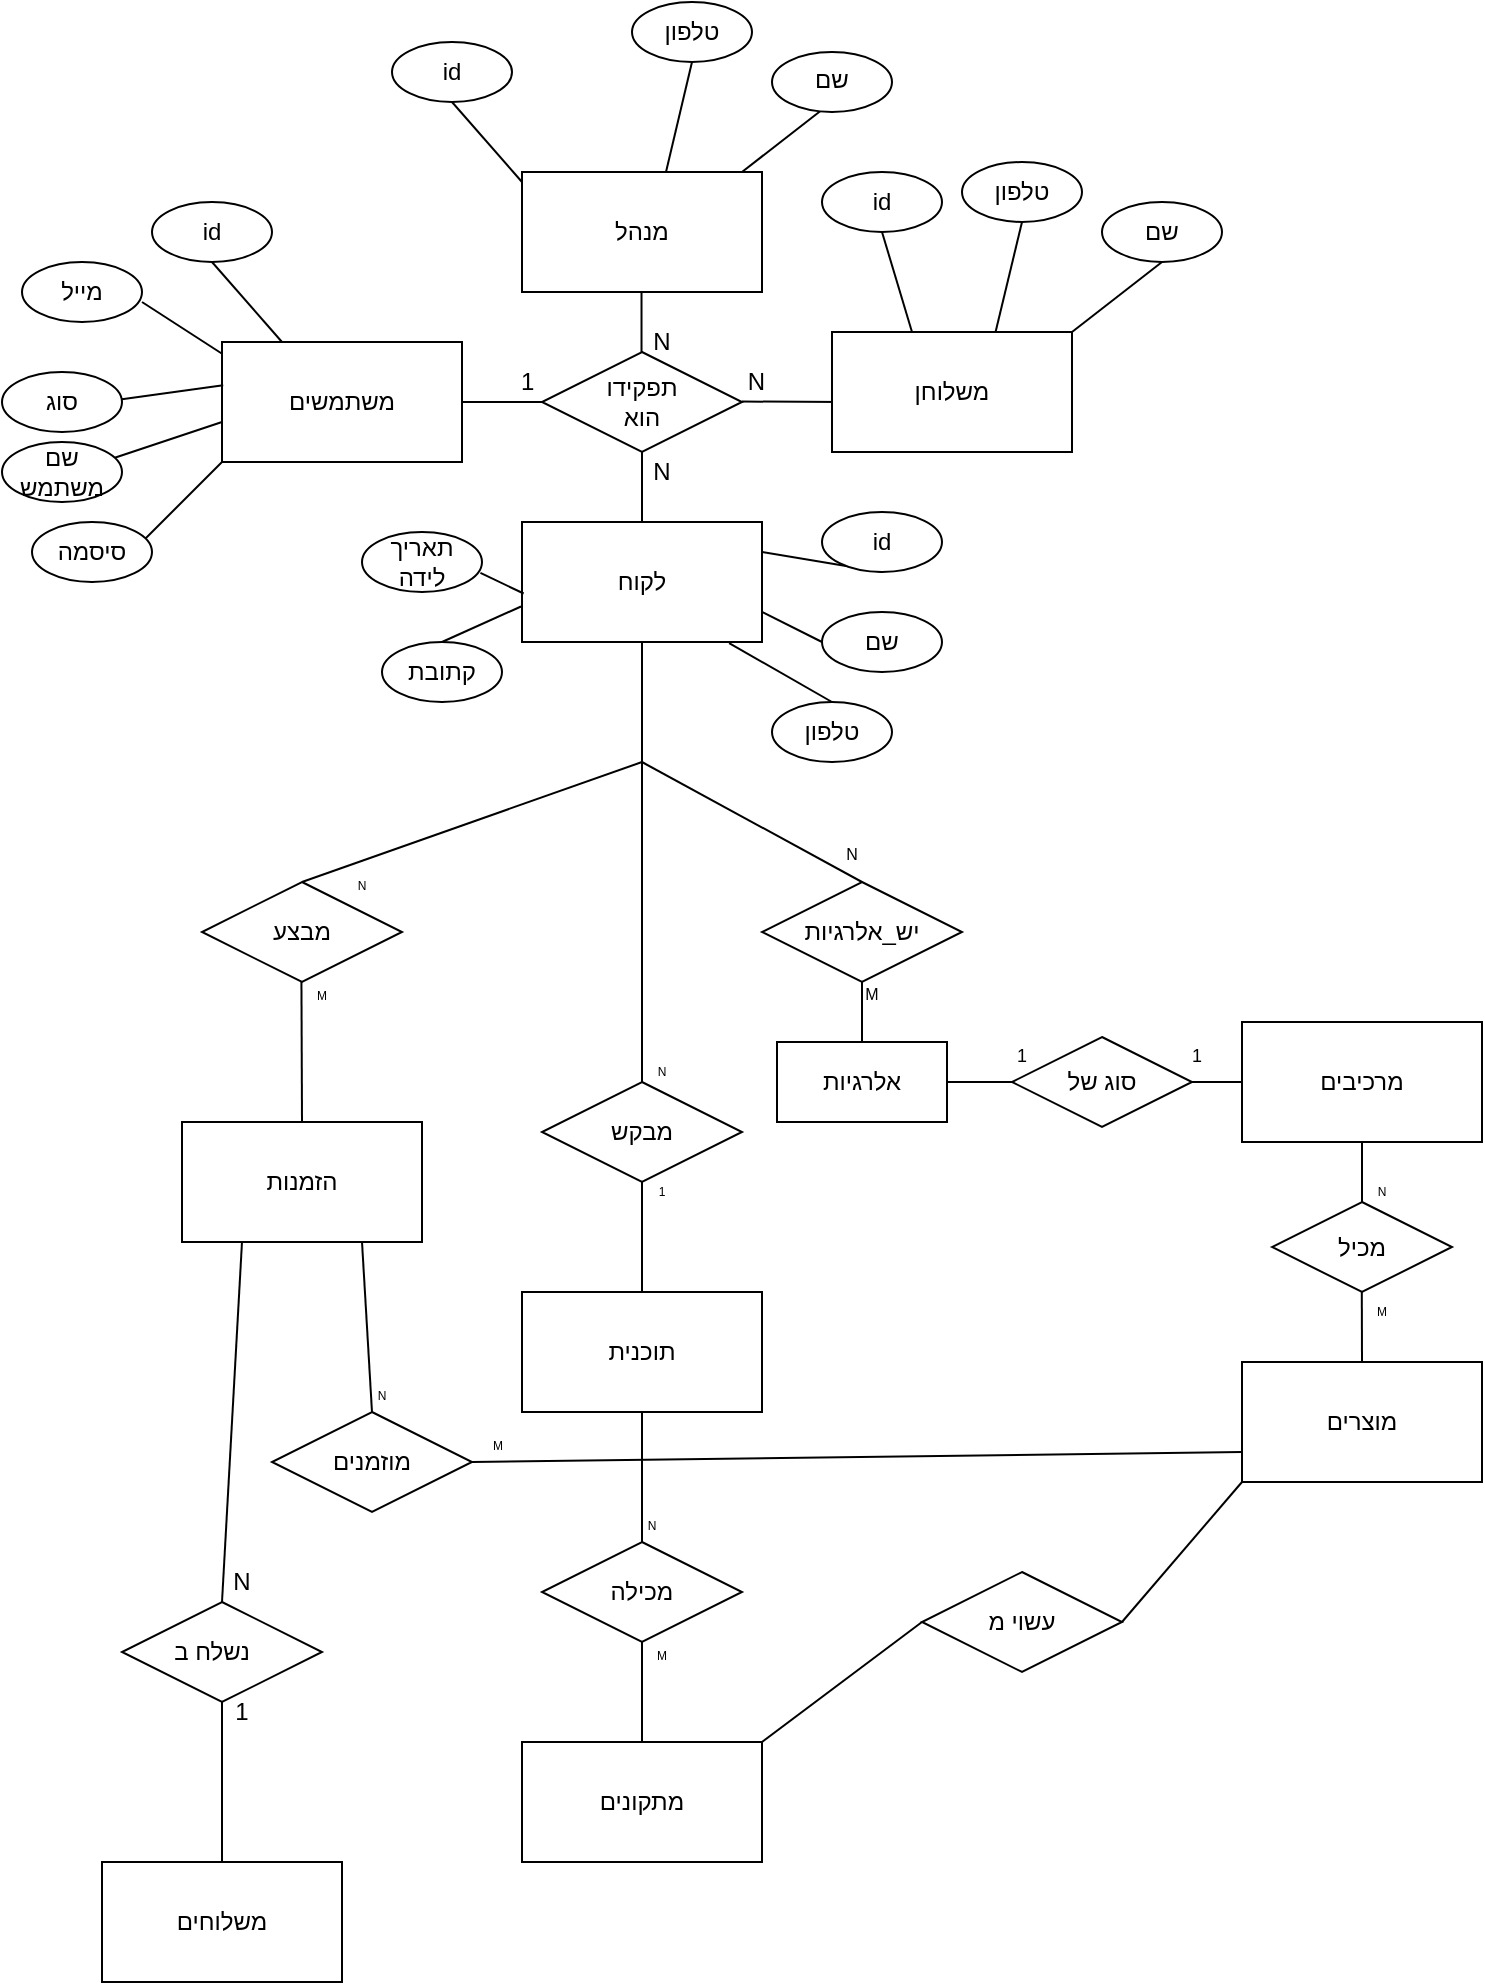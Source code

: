 <mxfile version="28.2.1">
  <diagram id="R2lEEEUBdFMjLlhIrx00" name="Page-1">
    <mxGraphModel dx="1333" dy="719" grid="1" gridSize="10" guides="1" tooltips="1" connect="1" arrows="1" fold="1" page="1" pageScale="1" pageWidth="850" pageHeight="1100" math="0" shadow="0" extFonts="Permanent Marker^https://fonts.googleapis.com/css?family=Permanent+Marker">
      <root>
        <mxCell id="0" />
        <mxCell id="1" parent="0" />
        <mxCell id="1Oj212NKARuX7v49l6aX-69" value="" style="ellipse;whiteSpace=wrap;html=1;" vertex="1" parent="1">
          <mxGeometry x="325" width="60" height="30" as="geometry" />
        </mxCell>
        <mxCell id="1Oj212NKARuX7v49l6aX-4" value="" style="rounded=0;whiteSpace=wrap;html=1;" vertex="1" parent="1">
          <mxGeometry x="120" y="170" width="120" height="60" as="geometry" />
        </mxCell>
        <mxCell id="1Oj212NKARuX7v49l6aX-5" value="" style="endArrow=none;html=1;rounded=0;entryX=0;entryY=1;entryDx=0;entryDy=0;" edge="1" parent="1" target="1Oj212NKARuX7v49l6aX-4">
          <mxGeometry width="50" height="50" relative="1" as="geometry">
            <mxPoint x="80" y="270" as="sourcePoint" />
            <mxPoint x="450" y="340" as="targetPoint" />
          </mxGeometry>
        </mxCell>
        <mxCell id="1Oj212NKARuX7v49l6aX-8" value="" style="endArrow=none;html=1;rounded=0;entryX=0;entryY=1;entryDx=0;entryDy=0;" edge="1" parent="1">
          <mxGeometry width="50" height="50" relative="1" as="geometry">
            <mxPoint x="60" y="230" as="sourcePoint" />
            <mxPoint x="120" y="210" as="targetPoint" />
          </mxGeometry>
        </mxCell>
        <mxCell id="1Oj212NKARuX7v49l6aX-9" value="" style="endArrow=none;html=1;rounded=0;entryX=0.005;entryY=0.36;entryDx=0;entryDy=0;entryPerimeter=0;" edge="1" parent="1" target="1Oj212NKARuX7v49l6aX-4">
          <mxGeometry width="50" height="50" relative="1" as="geometry">
            <mxPoint x="60" y="200" as="sourcePoint" />
            <mxPoint x="100" y="180" as="targetPoint" />
          </mxGeometry>
        </mxCell>
        <mxCell id="1Oj212NKARuX7v49l6aX-10" value="" style="endArrow=none;html=1;rounded=0;entryX=0.002;entryY=0.1;entryDx=0;entryDy=0;entryPerimeter=0;" edge="1" parent="1" target="1Oj212NKARuX7v49l6aX-4">
          <mxGeometry width="50" height="50" relative="1" as="geometry">
            <mxPoint x="80" y="150" as="sourcePoint" />
            <mxPoint x="250" y="190" as="targetPoint" />
          </mxGeometry>
        </mxCell>
        <mxCell id="1Oj212NKARuX7v49l6aX-12" value="" style="ellipse;whiteSpace=wrap;html=1;" vertex="1" parent="1">
          <mxGeometry x="20" y="130" width="60" height="30" as="geometry" />
        </mxCell>
        <mxCell id="1Oj212NKARuX7v49l6aX-13" value="" style="ellipse;whiteSpace=wrap;html=1;" vertex="1" parent="1">
          <mxGeometry x="10" y="185" width="60" height="30" as="geometry" />
        </mxCell>
        <mxCell id="1Oj212NKARuX7v49l6aX-14" value="" style="ellipse;whiteSpace=wrap;html=1;" vertex="1" parent="1">
          <mxGeometry x="10" y="220" width="60" height="30" as="geometry" />
        </mxCell>
        <mxCell id="1Oj212NKARuX7v49l6aX-15" value="משתמשים" style="text;html=1;align=center;verticalAlign=middle;whiteSpace=wrap;rounded=0;" vertex="1" parent="1">
          <mxGeometry x="150" y="185" width="60" height="30" as="geometry" />
        </mxCell>
        <mxCell id="1Oj212NKARuX7v49l6aX-16" value="מייל" style="text;html=1;align=center;verticalAlign=middle;whiteSpace=wrap;rounded=0;" vertex="1" parent="1">
          <mxGeometry x="25" y="135" width="50" height="20" as="geometry" />
        </mxCell>
        <mxCell id="1Oj212NKARuX7v49l6aX-18" value="סוג" style="text;html=1;align=center;verticalAlign=middle;whiteSpace=wrap;rounded=0;" vertex="1" parent="1">
          <mxGeometry x="15" y="190" width="50" height="20" as="geometry" />
        </mxCell>
        <mxCell id="1Oj212NKARuX7v49l6aX-19" value="שם משתמש" style="text;html=1;align=center;verticalAlign=middle;whiteSpace=wrap;rounded=0;" vertex="1" parent="1">
          <mxGeometry x="15" y="225" width="50" height="20" as="geometry" />
        </mxCell>
        <mxCell id="1Oj212NKARuX7v49l6aX-20" value="" style="ellipse;whiteSpace=wrap;html=1;" vertex="1" parent="1">
          <mxGeometry x="25" y="260" width="60" height="30" as="geometry" />
        </mxCell>
        <mxCell id="1Oj212NKARuX7v49l6aX-21" value="סיסמה" style="text;html=1;align=center;verticalAlign=middle;whiteSpace=wrap;rounded=0;" vertex="1" parent="1">
          <mxGeometry x="30" y="265" width="50" height="20" as="geometry" />
        </mxCell>
        <mxCell id="1Oj212NKARuX7v49l6aX-22" value="" style="endArrow=none;html=1;rounded=0;entryX=0.25;entryY=0;entryDx=0;entryDy=0;exitX=0.5;exitY=1;exitDx=0;exitDy=0;" edge="1" parent="1" source="1Oj212NKARuX7v49l6aX-23" target="1Oj212NKARuX7v49l6aX-4">
          <mxGeometry width="50" height="50" relative="1" as="geometry">
            <mxPoint x="145" y="120" as="sourcePoint" />
            <mxPoint x="185" y="146" as="targetPoint" />
          </mxGeometry>
        </mxCell>
        <mxCell id="1Oj212NKARuX7v49l6aX-23" value="" style="ellipse;whiteSpace=wrap;html=1;" vertex="1" parent="1">
          <mxGeometry x="85" y="100" width="60" height="30" as="geometry" />
        </mxCell>
        <mxCell id="1Oj212NKARuX7v49l6aX-24" value="id" style="text;html=1;align=center;verticalAlign=middle;whiteSpace=wrap;rounded=0;" vertex="1" parent="1">
          <mxGeometry x="90" y="105" width="50" height="20" as="geometry" />
        </mxCell>
        <mxCell id="1Oj212NKARuX7v49l6aX-25" value="" style="endArrow=none;html=1;rounded=0;exitX=1;exitY=0.5;exitDx=0;exitDy=0;" edge="1" parent="1" source="1Oj212NKARuX7v49l6aX-4">
          <mxGeometry width="50" height="50" relative="1" as="geometry">
            <mxPoint x="260" y="240" as="sourcePoint" />
            <mxPoint x="280" y="200" as="targetPoint" />
          </mxGeometry>
        </mxCell>
        <mxCell id="1Oj212NKARuX7v49l6aX-26" value="" style="rhombus;whiteSpace=wrap;html=1;" vertex="1" parent="1">
          <mxGeometry x="280" y="175" width="100" height="50" as="geometry" />
        </mxCell>
        <mxCell id="1Oj212NKARuX7v49l6aX-27" value="תפקידו הוא" style="text;html=1;align=center;verticalAlign=middle;whiteSpace=wrap;rounded=0;" vertex="1" parent="1">
          <mxGeometry x="305" y="190" width="50" height="20" as="geometry" />
        </mxCell>
        <mxCell id="1Oj212NKARuX7v49l6aX-28" value="1&amp;nbsp; &amp;nbsp; &amp;nbsp; &amp;nbsp; &amp;nbsp; &amp;nbsp; &amp;nbsp; &amp;nbsp; &amp;nbsp; &amp;nbsp; &amp;nbsp; &amp;nbsp; &amp;nbsp; &amp;nbsp; &amp;nbsp; &amp;nbsp; N" style="text;html=1;align=center;verticalAlign=middle;whiteSpace=wrap;rounded=0;" vertex="1" parent="1">
          <mxGeometry x="227.5" y="175" width="205" height="30" as="geometry" />
        </mxCell>
        <mxCell id="1Oj212NKARuX7v49l6aX-29" value="" style="endArrow=none;html=1;rounded=0;exitX=1;exitY=0.5;exitDx=0;exitDy=0;" edge="1" parent="1">
          <mxGeometry width="50" height="50" relative="1" as="geometry">
            <mxPoint x="380" y="199.76" as="sourcePoint" />
            <mxPoint x="430" y="200" as="targetPoint" />
          </mxGeometry>
        </mxCell>
        <mxCell id="1Oj212NKARuX7v49l6aX-30" value="" style="endArrow=none;html=1;rounded=0;exitX=0.5;exitY=1;exitDx=0;exitDy=0;" edge="1" parent="1" source="1Oj212NKARuX7v49l6aX-26">
          <mxGeometry width="50" height="50" relative="1" as="geometry">
            <mxPoint x="330" y="240" as="sourcePoint" />
            <mxPoint x="330" y="260" as="targetPoint" />
          </mxGeometry>
        </mxCell>
        <mxCell id="1Oj212NKARuX7v49l6aX-31" value="" style="endArrow=none;html=1;rounded=0;exitX=0.5;exitY=1;exitDx=0;exitDy=0;" edge="1" parent="1">
          <mxGeometry width="50" height="50" relative="1" as="geometry">
            <mxPoint x="329.76" y="140" as="sourcePoint" />
            <mxPoint x="329.76" y="175" as="targetPoint" />
          </mxGeometry>
        </mxCell>
        <mxCell id="1Oj212NKARuX7v49l6aX-32" value="N" style="text;html=1;align=center;verticalAlign=middle;whiteSpace=wrap;rounded=0;" vertex="1" parent="1">
          <mxGeometry x="310" y="220" width="60" height="30" as="geometry" />
        </mxCell>
        <mxCell id="1Oj212NKARuX7v49l6aX-33" value="N" style="text;html=1;align=center;verticalAlign=middle;whiteSpace=wrap;rounded=0;" vertex="1" parent="1">
          <mxGeometry x="310" y="155" width="60" height="30" as="geometry" />
        </mxCell>
        <mxCell id="1Oj212NKARuX7v49l6aX-34" value="" style="rounded=0;whiteSpace=wrap;html=1;" vertex="1" parent="1">
          <mxGeometry x="270" y="85" width="120" height="60" as="geometry" />
        </mxCell>
        <mxCell id="1Oj212NKARuX7v49l6aX-35" value="מנהל" style="text;html=1;align=center;verticalAlign=middle;whiteSpace=wrap;rounded=0;" vertex="1" parent="1">
          <mxGeometry x="300" y="100" width="60" height="30" as="geometry" />
        </mxCell>
        <mxCell id="1Oj212NKARuX7v49l6aX-36" value="" style="rounded=0;whiteSpace=wrap;html=1;" vertex="1" parent="1">
          <mxGeometry x="425" y="165" width="120" height="60" as="geometry" />
        </mxCell>
        <mxCell id="1Oj212NKARuX7v49l6aX-37" value="משלוחן" style="text;html=1;align=center;verticalAlign=middle;whiteSpace=wrap;rounded=0;" vertex="1" parent="1">
          <mxGeometry x="455" y="180" width="60" height="30" as="geometry" />
        </mxCell>
        <mxCell id="1Oj212NKARuX7v49l6aX-38" value="" style="rounded=0;whiteSpace=wrap;html=1;" vertex="1" parent="1">
          <mxGeometry x="270" y="260" width="120" height="60" as="geometry" />
        </mxCell>
        <mxCell id="1Oj212NKARuX7v49l6aX-39" value="לקוח" style="text;html=1;align=center;verticalAlign=middle;whiteSpace=wrap;rounded=0;" vertex="1" parent="1">
          <mxGeometry x="300" y="275" width="60" height="30" as="geometry" />
        </mxCell>
        <mxCell id="1Oj212NKARuX7v49l6aX-40" value="" style="endArrow=none;html=1;rounded=0;entryX=0.25;entryY=0;entryDx=0;entryDy=0;exitX=0.5;exitY=1;exitDx=0;exitDy=0;" edge="1" parent="1" source="1Oj212NKARuX7v49l6aX-41">
          <mxGeometry width="50" height="50" relative="1" as="geometry">
            <mxPoint x="265" y="40" as="sourcePoint" />
            <mxPoint x="270" y="90" as="targetPoint" />
          </mxGeometry>
        </mxCell>
        <mxCell id="1Oj212NKARuX7v49l6aX-41" value="" style="ellipse;whiteSpace=wrap;html=1;" vertex="1" parent="1">
          <mxGeometry x="205" y="20" width="60" height="30" as="geometry" />
        </mxCell>
        <mxCell id="1Oj212NKARuX7v49l6aX-42" value="id" style="text;html=1;align=center;verticalAlign=middle;whiteSpace=wrap;rounded=0;" vertex="1" parent="1">
          <mxGeometry x="210" y="25" width="50" height="20" as="geometry" />
        </mxCell>
        <mxCell id="1Oj212NKARuX7v49l6aX-43" value="" style="endArrow=none;html=1;rounded=0;entryX=0.25;entryY=0;entryDx=0;entryDy=0;exitX=0.5;exitY=1;exitDx=0;exitDy=0;" edge="1" parent="1" source="1Oj212NKARuX7v49l6aX-44">
          <mxGeometry width="50" height="50" relative="1" as="geometry">
            <mxPoint x="460" y="115" as="sourcePoint" />
            <mxPoint x="465" y="165" as="targetPoint" />
          </mxGeometry>
        </mxCell>
        <mxCell id="1Oj212NKARuX7v49l6aX-44" value="" style="ellipse;whiteSpace=wrap;html=1;" vertex="1" parent="1">
          <mxGeometry x="420" y="85" width="60" height="30" as="geometry" />
        </mxCell>
        <mxCell id="1Oj212NKARuX7v49l6aX-45" value="id" style="text;html=1;align=center;verticalAlign=middle;whiteSpace=wrap;rounded=0;" vertex="1" parent="1">
          <mxGeometry x="425" y="90" width="50" height="20" as="geometry" />
        </mxCell>
        <mxCell id="1Oj212NKARuX7v49l6aX-46" value="" style="endArrow=none;html=1;rounded=0;entryX=1;entryY=0.25;entryDx=0;entryDy=0;exitX=0.5;exitY=1;exitDx=0;exitDy=0;" edge="1" parent="1" source="1Oj212NKARuX7v49l6aX-47" target="1Oj212NKARuX7v49l6aX-38">
          <mxGeometry width="50" height="50" relative="1" as="geometry">
            <mxPoint x="480" y="275" as="sourcePoint" />
            <mxPoint x="485" y="325" as="targetPoint" />
          </mxGeometry>
        </mxCell>
        <mxCell id="1Oj212NKARuX7v49l6aX-47" value="" style="ellipse;whiteSpace=wrap;html=1;" vertex="1" parent="1">
          <mxGeometry x="420" y="255" width="60" height="30" as="geometry" />
        </mxCell>
        <mxCell id="1Oj212NKARuX7v49l6aX-48" value="id" style="text;html=1;align=center;verticalAlign=middle;whiteSpace=wrap;rounded=0;" vertex="1" parent="1">
          <mxGeometry x="425" y="260" width="50" height="20" as="geometry" />
        </mxCell>
        <mxCell id="1Oj212NKARuX7v49l6aX-49" value="" style="endArrow=none;html=1;rounded=0;entryX=1;entryY=0.75;entryDx=0;entryDy=0;exitX=0;exitY=0.5;exitDx=0;exitDy=0;" edge="1" parent="1" source="1Oj212NKARuX7v49l6aX-50" target="1Oj212NKARuX7v49l6aX-38">
          <mxGeometry width="50" height="50" relative="1" as="geometry">
            <mxPoint x="480" y="325" as="sourcePoint" />
            <mxPoint x="485" y="375" as="targetPoint" />
          </mxGeometry>
        </mxCell>
        <mxCell id="1Oj212NKARuX7v49l6aX-50" value="" style="ellipse;whiteSpace=wrap;html=1;" vertex="1" parent="1">
          <mxGeometry x="420" y="305" width="60" height="30" as="geometry" />
        </mxCell>
        <mxCell id="1Oj212NKARuX7v49l6aX-51" value="שם" style="text;html=1;align=center;verticalAlign=middle;whiteSpace=wrap;rounded=0;" vertex="1" parent="1">
          <mxGeometry x="425" y="310" width="50" height="20" as="geometry" />
        </mxCell>
        <mxCell id="1Oj212NKARuX7v49l6aX-52" value="" style="endArrow=none;html=1;rounded=0;entryX=0.863;entryY=1.009;entryDx=0;entryDy=0;exitX=0.5;exitY=0;exitDx=0;exitDy=0;entryPerimeter=0;" edge="1" parent="1" source="1Oj212NKARuX7v49l6aX-53" target="1Oj212NKARuX7v49l6aX-38">
          <mxGeometry width="50" height="50" relative="1" as="geometry">
            <mxPoint x="415" y="360" as="sourcePoint" />
            <mxPoint x="420" y="410" as="targetPoint" />
          </mxGeometry>
        </mxCell>
        <mxCell id="1Oj212NKARuX7v49l6aX-53" value="" style="ellipse;whiteSpace=wrap;html=1;" vertex="1" parent="1">
          <mxGeometry x="395" y="350" width="60" height="30" as="geometry" />
        </mxCell>
        <mxCell id="1Oj212NKARuX7v49l6aX-54" value="טלפון" style="text;html=1;align=center;verticalAlign=middle;whiteSpace=wrap;rounded=0;" vertex="1" parent="1">
          <mxGeometry x="400" y="355" width="50" height="20" as="geometry" />
        </mxCell>
        <mxCell id="1Oj212NKARuX7v49l6aX-55" value="" style="endArrow=none;html=1;rounded=0;entryX=0.007;entryY=0.596;entryDx=0;entryDy=0;exitX=0.987;exitY=0.681;exitDx=0;exitDy=0;entryPerimeter=0;exitPerimeter=0;" edge="1" parent="1" source="1Oj212NKARuX7v49l6aX-56" target="1Oj212NKARuX7v49l6aX-38">
          <mxGeometry width="50" height="50" relative="1" as="geometry">
            <mxPoint x="250" y="285" as="sourcePoint" />
            <mxPoint x="255" y="335" as="targetPoint" />
          </mxGeometry>
        </mxCell>
        <mxCell id="1Oj212NKARuX7v49l6aX-56" value="" style="ellipse;whiteSpace=wrap;html=1;" vertex="1" parent="1">
          <mxGeometry x="190" y="265" width="60" height="30" as="geometry" />
        </mxCell>
        <mxCell id="1Oj212NKARuX7v49l6aX-57" value="תאריך לידה" style="text;html=1;align=center;verticalAlign=middle;whiteSpace=wrap;rounded=0;" vertex="1" parent="1">
          <mxGeometry x="195" y="270" width="50" height="20" as="geometry" />
        </mxCell>
        <mxCell id="1Oj212NKARuX7v49l6aX-58" value="" style="endArrow=none;html=1;rounded=0;entryX=0.681;entryY=0.005;entryDx=0;entryDy=0;exitX=0.5;exitY=1;exitDx=0;exitDy=0;entryPerimeter=0;" edge="1" parent="1" source="1Oj212NKARuX7v49l6aX-59" target="1Oj212NKARuX7v49l6aX-36">
          <mxGeometry width="50" height="50" relative="1" as="geometry">
            <mxPoint x="550" y="100" as="sourcePoint" />
            <mxPoint x="555" y="150" as="targetPoint" />
          </mxGeometry>
        </mxCell>
        <mxCell id="1Oj212NKARuX7v49l6aX-59" value="" style="ellipse;whiteSpace=wrap;html=1;" vertex="1" parent="1">
          <mxGeometry x="490" y="80" width="60" height="30" as="geometry" />
        </mxCell>
        <mxCell id="1Oj212NKARuX7v49l6aX-60" value="טלפון" style="text;html=1;align=center;verticalAlign=middle;whiteSpace=wrap;rounded=0;" vertex="1" parent="1">
          <mxGeometry x="495" y="85" width="50" height="20" as="geometry" />
        </mxCell>
        <mxCell id="1Oj212NKARuX7v49l6aX-61" value="" style="endArrow=none;html=1;rounded=0;entryX=1;entryY=0;entryDx=0;entryDy=0;exitX=0.5;exitY=1;exitDx=0;exitDy=0;" edge="1" parent="1" source="1Oj212NKARuX7v49l6aX-62" target="1Oj212NKARuX7v49l6aX-36">
          <mxGeometry width="50" height="50" relative="1" as="geometry">
            <mxPoint x="620" y="120" as="sourcePoint" />
            <mxPoint x="625" y="170" as="targetPoint" />
          </mxGeometry>
        </mxCell>
        <mxCell id="1Oj212NKARuX7v49l6aX-62" value="" style="ellipse;whiteSpace=wrap;html=1;" vertex="1" parent="1">
          <mxGeometry x="560" y="100" width="60" height="30" as="geometry" />
        </mxCell>
        <mxCell id="1Oj212NKARuX7v49l6aX-63" value="שם" style="text;html=1;align=center;verticalAlign=middle;whiteSpace=wrap;rounded=0;" vertex="1" parent="1">
          <mxGeometry x="565" y="105" width="50" height="20" as="geometry" />
        </mxCell>
        <mxCell id="1Oj212NKARuX7v49l6aX-64" value="" style="endArrow=none;html=1;rounded=0;entryX=0.681;entryY=0.005;entryDx=0;entryDy=0;exitX=0.5;exitY=1;exitDx=0;exitDy=0;entryPerimeter=0;" edge="1" parent="1">
          <mxGeometry width="50" height="50" relative="1" as="geometry">
            <mxPoint x="355" y="30" as="sourcePoint" />
            <mxPoint x="342" y="85" as="targetPoint" />
          </mxGeometry>
        </mxCell>
        <mxCell id="1Oj212NKARuX7v49l6aX-65" value="טלפון" style="text;html=1;align=center;verticalAlign=middle;whiteSpace=wrap;rounded=0;" vertex="1" parent="1">
          <mxGeometry x="330" y="5" width="50" height="20" as="geometry" />
        </mxCell>
        <mxCell id="1Oj212NKARuX7v49l6aX-66" value="" style="endArrow=none;html=1;rounded=0;entryX=1;entryY=0;entryDx=0;entryDy=0;exitX=0.5;exitY=1;exitDx=0;exitDy=0;" edge="1" parent="1">
          <mxGeometry width="50" height="50" relative="1" as="geometry">
            <mxPoint x="425" y="50" as="sourcePoint" />
            <mxPoint x="380" y="85" as="targetPoint" />
          </mxGeometry>
        </mxCell>
        <mxCell id="1Oj212NKARuX7v49l6aX-68" value="" style="ellipse;whiteSpace=wrap;html=1;" vertex="1" parent="1">
          <mxGeometry x="395" y="25" width="60" height="30" as="geometry" />
        </mxCell>
        <mxCell id="1Oj212NKARuX7v49l6aX-67" value="שם" style="text;html=1;align=center;verticalAlign=top;whiteSpace=wrap;rounded=0;" vertex="1" parent="1">
          <mxGeometry x="400" y="25" width="50" height="20" as="geometry" />
        </mxCell>
        <mxCell id="1Oj212NKARuX7v49l6aX-71" value="" style="rounded=0;whiteSpace=wrap;html=1;" vertex="1" parent="1">
          <mxGeometry x="60" y="930" width="120" height="60" as="geometry" />
        </mxCell>
        <mxCell id="1Oj212NKARuX7v49l6aX-72" value="" style="endArrow=none;html=1;rounded=0;entryX=-0.004;entryY=0.704;entryDx=0;entryDy=0;exitX=0.5;exitY=0;exitDx=0;exitDy=0;entryPerimeter=0;" edge="1" parent="1" source="1Oj212NKARuX7v49l6aX-73" target="1Oj212NKARuX7v49l6aX-38">
          <mxGeometry width="50" height="50" relative="1" as="geometry">
            <mxPoint x="220" y="330" as="sourcePoint" />
            <mxPoint x="179" y="291" as="targetPoint" />
          </mxGeometry>
        </mxCell>
        <mxCell id="1Oj212NKARuX7v49l6aX-73" value="" style="ellipse;whiteSpace=wrap;html=1;" vertex="1" parent="1">
          <mxGeometry x="200" y="320" width="60" height="30" as="geometry" />
        </mxCell>
        <mxCell id="1Oj212NKARuX7v49l6aX-74" value="קתובת" style="text;html=1;align=center;verticalAlign=middle;whiteSpace=wrap;rounded=0;" vertex="1" parent="1">
          <mxGeometry x="205" y="325" width="50" height="20" as="geometry" />
        </mxCell>
        <mxCell id="1Oj212NKARuX7v49l6aX-75" value="משלוחים" style="text;html=1;align=center;verticalAlign=middle;whiteSpace=wrap;rounded=0;" vertex="1" parent="1">
          <mxGeometry x="90" y="945" width="60" height="30" as="geometry" />
        </mxCell>
        <mxCell id="1Oj212NKARuX7v49l6aX-78" value="" style="rounded=0;whiteSpace=wrap;html=1;" vertex="1" parent="1">
          <mxGeometry x="270" y="645" width="120" height="60" as="geometry" />
        </mxCell>
        <mxCell id="1Oj212NKARuX7v49l6aX-79" value="תוכנית" style="text;html=1;align=center;verticalAlign=middle;whiteSpace=wrap;rounded=0;" vertex="1" parent="1">
          <mxGeometry x="300" y="660" width="60" height="30" as="geometry" />
        </mxCell>
        <mxCell id="1Oj212NKARuX7v49l6aX-80" value="" style="rounded=0;whiteSpace=wrap;html=1;" vertex="1" parent="1">
          <mxGeometry x="630" y="680" width="120" height="60" as="geometry" />
        </mxCell>
        <mxCell id="1Oj212NKARuX7v49l6aX-81" value="מוצרים" style="text;html=1;align=center;verticalAlign=middle;whiteSpace=wrap;rounded=0;" vertex="1" parent="1">
          <mxGeometry x="660" y="695" width="60" height="30" as="geometry" />
        </mxCell>
        <mxCell id="1Oj212NKARuX7v49l6aX-82" value="" style="rounded=0;whiteSpace=wrap;html=1;" vertex="1" parent="1">
          <mxGeometry x="630" y="510" width="120" height="60" as="geometry" />
        </mxCell>
        <mxCell id="1Oj212NKARuX7v49l6aX-83" value="מרכיבים" style="text;html=1;align=center;verticalAlign=middle;whiteSpace=wrap;rounded=0;" vertex="1" parent="1">
          <mxGeometry x="660" y="525" width="60" height="30" as="geometry" />
        </mxCell>
        <mxCell id="1Oj212NKARuX7v49l6aX-84" value="" style="endArrow=none;html=1;rounded=0;entryX=0.5;entryY=1;entryDx=0;entryDy=0;" edge="1" parent="1" target="1Oj212NKARuX7v49l6aX-38">
          <mxGeometry width="50" height="50" relative="1" as="geometry">
            <mxPoint x="330" y="380" as="sourcePoint" />
            <mxPoint x="370" y="420" as="targetPoint" />
          </mxGeometry>
        </mxCell>
        <mxCell id="1Oj212NKARuX7v49l6aX-85" value="" style="endArrow=none;html=1;rounded=0;" edge="1" parent="1">
          <mxGeometry width="50" height="50" relative="1" as="geometry">
            <mxPoint x="440" y="440" as="sourcePoint" />
            <mxPoint x="330" y="380" as="targetPoint" />
          </mxGeometry>
        </mxCell>
        <mxCell id="1Oj212NKARuX7v49l6aX-86" value="" style="endArrow=none;html=1;rounded=0;" edge="1" parent="1">
          <mxGeometry width="50" height="50" relative="1" as="geometry">
            <mxPoint x="160" y="440" as="sourcePoint" />
            <mxPoint x="330" y="380" as="targetPoint" />
          </mxGeometry>
        </mxCell>
        <mxCell id="1Oj212NKARuX7v49l6aX-87" value="" style="rhombus;whiteSpace=wrap;html=1;" vertex="1" parent="1">
          <mxGeometry x="390" y="440" width="100" height="50" as="geometry" />
        </mxCell>
        <mxCell id="1Oj212NKARuX7v49l6aX-88" value="יש_אלרגיות" style="text;html=1;align=center;verticalAlign=middle;whiteSpace=wrap;rounded=0;" vertex="1" parent="1">
          <mxGeometry x="415" y="455" width="50" height="20" as="geometry" />
        </mxCell>
        <mxCell id="1Oj212NKARuX7v49l6aX-90" value="" style="endArrow=none;html=1;rounded=0;entryX=0.5;entryY=1;entryDx=0;entryDy=0;" edge="1" parent="1" target="1Oj212NKARuX7v49l6aX-87">
          <mxGeometry width="50" height="50" relative="1" as="geometry">
            <mxPoint x="440" y="520" as="sourcePoint" />
            <mxPoint x="470" y="480" as="targetPoint" />
          </mxGeometry>
        </mxCell>
        <mxCell id="1Oj212NKARuX7v49l6aX-91" value="" style="rounded=0;whiteSpace=wrap;html=1;" vertex="1" parent="1">
          <mxGeometry x="397.5" y="520" width="85" height="40" as="geometry" />
        </mxCell>
        <mxCell id="1Oj212NKARuX7v49l6aX-93" value="אלרגיות" style="text;html=1;align=center;verticalAlign=middle;whiteSpace=wrap;rounded=0;" vertex="1" parent="1">
          <mxGeometry x="410" y="525" width="60" height="30" as="geometry" />
        </mxCell>
        <mxCell id="1Oj212NKARuX7v49l6aX-94" value="&lt;font style=&quot;font-size: 8px;&quot;&gt;N&lt;/font&gt;" style="text;html=1;align=center;verticalAlign=middle;whiteSpace=wrap;rounded=0;" vertex="1" parent="1">
          <mxGeometry x="405" y="410" width="60" height="30" as="geometry" />
        </mxCell>
        <mxCell id="1Oj212NKARuX7v49l6aX-95" value="&lt;font style=&quot;font-size: 8px;&quot;&gt;M&lt;/font&gt;" style="text;html=1;align=center;verticalAlign=middle;whiteSpace=wrap;rounded=0;" vertex="1" parent="1">
          <mxGeometry x="415" y="480" width="60" height="30" as="geometry" />
        </mxCell>
        <mxCell id="1Oj212NKARuX7v49l6aX-97" value="" style="rhombus;whiteSpace=wrap;html=1;" vertex="1" parent="1">
          <mxGeometry x="110" y="440" width="100" height="50" as="geometry" />
        </mxCell>
        <mxCell id="1Oj212NKARuX7v49l6aX-98" value="מבצע" style="text;html=1;align=center;verticalAlign=middle;whiteSpace=wrap;rounded=0;" vertex="1" parent="1">
          <mxGeometry x="135" y="455" width="50" height="20" as="geometry" />
        </mxCell>
        <mxCell id="1Oj212NKARuX7v49l6aX-99" value="" style="endArrow=none;html=1;rounded=0;exitX=1;exitY=0.5;exitDx=0;exitDy=0;" edge="1" parent="1" source="1Oj212NKARuX7v49l6aX-91">
          <mxGeometry width="50" height="50" relative="1" as="geometry">
            <mxPoint x="440" y="540" as="sourcePoint" />
            <mxPoint x="520" y="540" as="targetPoint" />
          </mxGeometry>
        </mxCell>
        <mxCell id="1Oj212NKARuX7v49l6aX-101" value="" style="rhombus;whiteSpace=wrap;html=1;" vertex="1" parent="1">
          <mxGeometry x="515" y="517.5" width="90" height="45" as="geometry" />
        </mxCell>
        <mxCell id="1Oj212NKARuX7v49l6aX-102" value="סוג של" style="text;html=1;align=center;verticalAlign=middle;whiteSpace=wrap;rounded=0;" vertex="1" parent="1">
          <mxGeometry x="530" y="525" width="60" height="30" as="geometry" />
        </mxCell>
        <mxCell id="1Oj212NKARuX7v49l6aX-103" value="" style="endArrow=none;html=1;rounded=0;exitX=1;exitY=0.5;exitDx=0;exitDy=0;" edge="1" parent="1" source="1Oj212NKARuX7v49l6aX-101">
          <mxGeometry width="50" height="50" relative="1" as="geometry">
            <mxPoint x="610" y="540" as="sourcePoint" />
            <mxPoint x="630" y="540" as="targetPoint" />
          </mxGeometry>
        </mxCell>
        <mxCell id="1Oj212NKARuX7v49l6aX-104" value="&lt;font style=&quot;font-size: 9px;&quot;&gt;1&amp;nbsp; &amp;nbsp; &amp;nbsp; &amp;nbsp; &amp;nbsp; &amp;nbsp; &amp;nbsp; &amp;nbsp; &amp;nbsp; &amp;nbsp; &amp;nbsp; &amp;nbsp; &amp;nbsp; &amp;nbsp; &amp;nbsp; &amp;nbsp; &amp;nbsp;1&amp;nbsp; &amp;nbsp;&amp;nbsp;&lt;/font&gt;" style="text;html=1;align=center;verticalAlign=middle;whiteSpace=wrap;rounded=0;" vertex="1" parent="1">
          <mxGeometry x="515" y="517.5" width="100" height="30" as="geometry" />
        </mxCell>
        <mxCell id="1Oj212NKARuX7v49l6aX-105" value="" style="endArrow=none;html=1;rounded=0;exitX=0.5;exitY=1;exitDx=0;exitDy=0;" edge="1" parent="1" source="1Oj212NKARuX7v49l6aX-82">
          <mxGeometry width="50" height="50" relative="1" as="geometry">
            <mxPoint x="720" y="580" as="sourcePoint" />
            <mxPoint x="690" y="600" as="targetPoint" />
          </mxGeometry>
        </mxCell>
        <mxCell id="1Oj212NKARuX7v49l6aX-106" value="" style="rhombus;whiteSpace=wrap;html=1;" vertex="1" parent="1">
          <mxGeometry x="645" y="600" width="90" height="45" as="geometry" />
        </mxCell>
        <mxCell id="1Oj212NKARuX7v49l6aX-107" value="" style="endArrow=none;html=1;rounded=0;exitX=0.5;exitY=1;exitDx=0;exitDy=0;entryX=0.5;entryY=0;entryDx=0;entryDy=0;" edge="1" parent="1" target="1Oj212NKARuX7v49l6aX-80">
          <mxGeometry width="50" height="50" relative="1" as="geometry">
            <mxPoint x="689.9" y="645" as="sourcePoint" />
            <mxPoint x="689.9" y="675" as="targetPoint" />
          </mxGeometry>
        </mxCell>
        <mxCell id="1Oj212NKARuX7v49l6aX-108" value="מכיל" style="text;html=1;align=center;verticalAlign=middle;whiteSpace=wrap;rounded=0;" vertex="1" parent="1">
          <mxGeometry x="660" y="607.5" width="60" height="30" as="geometry" />
        </mxCell>
        <mxCell id="1Oj212NKARuX7v49l6aX-109" value="&lt;font style=&quot;font-size: 6px;&quot;&gt;N&lt;/font&gt;" style="text;html=1;align=center;verticalAlign=middle;whiteSpace=wrap;rounded=0;" vertex="1" parent="1">
          <mxGeometry x="670" y="577.5" width="60" height="30" as="geometry" />
        </mxCell>
        <mxCell id="1Oj212NKARuX7v49l6aX-110" value="&lt;font style=&quot;font-size: 6px;&quot;&gt;M&lt;/font&gt;" style="text;html=1;align=center;verticalAlign=middle;whiteSpace=wrap;rounded=0;" vertex="1" parent="1">
          <mxGeometry x="670" y="637.5" width="60" height="30" as="geometry" />
        </mxCell>
        <mxCell id="1Oj212NKARuX7v49l6aX-111" value="" style="endArrow=none;html=1;rounded=0;entryX=0.5;entryY=1;entryDx=0;entryDy=0;exitX=0.5;exitY=0;exitDx=0;exitDy=0;" edge="1" parent="1" source="1Oj212NKARuX7v49l6aX-126">
          <mxGeometry width="50" height="50" relative="1" as="geometry">
            <mxPoint x="159.72" y="550" as="sourcePoint" />
            <mxPoint x="159.72" y="490" as="targetPoint" />
          </mxGeometry>
        </mxCell>
        <mxCell id="1Oj212NKARuX7v49l6aX-112" value="" style="endArrow=none;html=1;rounded=0;entryX=0.5;entryY=1;entryDx=0;entryDy=0;" edge="1" parent="1">
          <mxGeometry width="50" height="50" relative="1" as="geometry">
            <mxPoint x="330" y="540" as="sourcePoint" />
            <mxPoint x="330" y="380" as="targetPoint" />
          </mxGeometry>
        </mxCell>
        <mxCell id="1Oj212NKARuX7v49l6aX-113" value="" style="rhombus;whiteSpace=wrap;html=1;" vertex="1" parent="1">
          <mxGeometry x="280" y="540" width="100" height="50" as="geometry" />
        </mxCell>
        <mxCell id="1Oj212NKARuX7v49l6aX-114" value="מבקש" style="text;html=1;align=center;verticalAlign=middle;whiteSpace=wrap;rounded=0;" vertex="1" parent="1">
          <mxGeometry x="305" y="555" width="50" height="20" as="geometry" />
        </mxCell>
        <mxCell id="1Oj212NKARuX7v49l6aX-115" value="" style="endArrow=none;html=1;rounded=0;entryX=0.5;entryY=1;entryDx=0;entryDy=0;exitX=0.5;exitY=0;exitDx=0;exitDy=0;" edge="1" parent="1" source="1Oj212NKARuX7v49l6aX-78">
          <mxGeometry width="50" height="50" relative="1" as="geometry">
            <mxPoint x="330" y="630" as="sourcePoint" />
            <mxPoint x="330" y="590" as="targetPoint" />
          </mxGeometry>
        </mxCell>
        <mxCell id="1Oj212NKARuX7v49l6aX-116" value="" style="endArrow=none;html=1;rounded=0;" edge="1" parent="1">
          <mxGeometry width="50" height="50" relative="1" as="geometry">
            <mxPoint x="330" y="770" as="sourcePoint" />
            <mxPoint x="330" y="705" as="targetPoint" />
          </mxGeometry>
        </mxCell>
        <mxCell id="1Oj212NKARuX7v49l6aX-117" value="" style="rhombus;whiteSpace=wrap;html=1;" vertex="1" parent="1">
          <mxGeometry x="280" y="770" width="100" height="50" as="geometry" />
        </mxCell>
        <mxCell id="1Oj212NKARuX7v49l6aX-118" value="מכילה" style="text;html=1;align=center;verticalAlign=middle;whiteSpace=wrap;rounded=0;" vertex="1" parent="1">
          <mxGeometry x="305" y="785" width="50" height="20" as="geometry" />
        </mxCell>
        <mxCell id="1Oj212NKARuX7v49l6aX-119" value="" style="endArrow=none;html=1;rounded=0;entryX=0.5;entryY=1;entryDx=0;entryDy=0;exitX=0.5;exitY=0;exitDx=0;exitDy=0;" edge="1" parent="1">
          <mxGeometry width="50" height="50" relative="1" as="geometry">
            <mxPoint x="330" y="875" as="sourcePoint" />
            <mxPoint x="330" y="820" as="targetPoint" />
          </mxGeometry>
        </mxCell>
        <mxCell id="1Oj212NKARuX7v49l6aX-120" value="" style="rounded=0;whiteSpace=wrap;html=1;" vertex="1" parent="1">
          <mxGeometry x="270" y="870" width="120" height="60" as="geometry" />
        </mxCell>
        <mxCell id="1Oj212NKARuX7v49l6aX-121" value="מתקונים" style="text;html=1;align=center;verticalAlign=middle;whiteSpace=wrap;rounded=0;" vertex="1" parent="1">
          <mxGeometry x="300" y="885" width="60" height="30" as="geometry" />
        </mxCell>
        <mxCell id="1Oj212NKARuX7v49l6aX-122" value="" style="rhombus;whiteSpace=wrap;html=1;" vertex="1" parent="1">
          <mxGeometry x="470" y="785" width="100" height="50" as="geometry" />
        </mxCell>
        <mxCell id="1Oj212NKARuX7v49l6aX-123" value="עשוי מ" style="text;html=1;align=center;verticalAlign=middle;whiteSpace=wrap;rounded=0;" vertex="1" parent="1">
          <mxGeometry x="495" y="800" width="50" height="20" as="geometry" />
        </mxCell>
        <mxCell id="1Oj212NKARuX7v49l6aX-124" value="" style="endArrow=none;html=1;rounded=0;exitX=1;exitY=0;exitDx=0;exitDy=0;entryX=0;entryY=0.5;entryDx=0;entryDy=0;" edge="1" parent="1" source="1Oj212NKARuX7v49l6aX-120" target="1Oj212NKARuX7v49l6aX-122">
          <mxGeometry width="50" height="50" relative="1" as="geometry">
            <mxPoint x="475" y="955" as="sourcePoint" />
            <mxPoint x="470" y="820" as="targetPoint" />
          </mxGeometry>
        </mxCell>
        <mxCell id="1Oj212NKARuX7v49l6aX-125" value="" style="endArrow=none;html=1;rounded=0;entryX=1;entryY=0.5;entryDx=0;entryDy=0;exitX=0;exitY=1;exitDx=0;exitDy=0;" edge="1" parent="1" source="1Oj212NKARuX7v49l6aX-80" target="1Oj212NKARuX7v49l6aX-122">
          <mxGeometry width="50" height="50" relative="1" as="geometry">
            <mxPoint x="630" y="900" as="sourcePoint" />
            <mxPoint x="600" y="900" as="targetPoint" />
          </mxGeometry>
        </mxCell>
        <mxCell id="1Oj212NKARuX7v49l6aX-126" value="" style="rounded=0;whiteSpace=wrap;html=1;" vertex="1" parent="1">
          <mxGeometry x="100" y="560" width="120" height="60" as="geometry" />
        </mxCell>
        <mxCell id="1Oj212NKARuX7v49l6aX-127" value="הזמנות" style="text;html=1;align=center;verticalAlign=middle;whiteSpace=wrap;rounded=0;" vertex="1" parent="1">
          <mxGeometry x="130" y="575" width="60" height="30" as="geometry" />
        </mxCell>
        <mxCell id="1Oj212NKARuX7v49l6aX-128" value="" style="rhombus;whiteSpace=wrap;html=1;" vertex="1" parent="1">
          <mxGeometry x="145" y="705" width="100" height="50" as="geometry" />
        </mxCell>
        <mxCell id="1Oj212NKARuX7v49l6aX-129" value="" style="endArrow=none;html=1;rounded=0;exitX=1;exitY=0.5;exitDx=0;exitDy=0;entryX=0;entryY=0.75;entryDx=0;entryDy=0;" edge="1" parent="1" source="1Oj212NKARuX7v49l6aX-128" target="1Oj212NKARuX7v49l6aX-80">
          <mxGeometry width="50" height="50" relative="1" as="geometry">
            <mxPoint x="270" y="800" as="sourcePoint" />
            <mxPoint x="440" y="740" as="targetPoint" />
          </mxGeometry>
        </mxCell>
        <mxCell id="1Oj212NKARuX7v49l6aX-130" value="" style="endArrow=none;html=1;rounded=0;exitX=0.5;exitY=0;exitDx=0;exitDy=0;entryX=0.75;entryY=1;entryDx=0;entryDy=0;" edge="1" parent="1" source="1Oj212NKARuX7v49l6aX-128" target="1Oj212NKARuX7v49l6aX-126">
          <mxGeometry width="50" height="50" relative="1" as="geometry">
            <mxPoint x="260" y="610" as="sourcePoint" />
            <mxPoint x="310" y="560" as="targetPoint" />
          </mxGeometry>
        </mxCell>
        <mxCell id="1Oj212NKARuX7v49l6aX-131" value="" style="endArrow=none;html=1;rounded=0;entryX=0.25;entryY=1;entryDx=0;entryDy=0;" edge="1" parent="1" target="1Oj212NKARuX7v49l6aX-126">
          <mxGeometry width="50" height="50" relative="1" as="geometry">
            <mxPoint x="120" y="800" as="sourcePoint" />
            <mxPoint x="250" y="680" as="targetPoint" />
          </mxGeometry>
        </mxCell>
        <mxCell id="1Oj212NKARuX7v49l6aX-133" value="" style="rhombus;whiteSpace=wrap;html=1;" vertex="1" parent="1">
          <mxGeometry x="70" y="800" width="100" height="50" as="geometry" />
        </mxCell>
        <mxCell id="1Oj212NKARuX7v49l6aX-134" value="" style="endArrow=none;html=1;rounded=0;entryX=0.75;entryY=1;entryDx=0;entryDy=0;" edge="1" parent="1" source="1Oj212NKARuX7v49l6aX-71">
          <mxGeometry width="50" height="50" relative="1" as="geometry">
            <mxPoint x="120" y="920" as="sourcePoint" />
            <mxPoint x="120" y="850" as="targetPoint" />
          </mxGeometry>
        </mxCell>
        <mxCell id="1Oj212NKARuX7v49l6aX-136" value="נשלח ב" style="text;html=1;align=center;verticalAlign=middle;whiteSpace=wrap;rounded=0;" vertex="1" parent="1">
          <mxGeometry x="85" y="810" width="60" height="30" as="geometry" />
        </mxCell>
        <mxCell id="1Oj212NKARuX7v49l6aX-137" value="1" style="text;html=1;align=center;verticalAlign=middle;whiteSpace=wrap;rounded=0;" vertex="1" parent="1">
          <mxGeometry x="100" y="840" width="60" height="30" as="geometry" />
        </mxCell>
        <mxCell id="1Oj212NKARuX7v49l6aX-138" value="N" style="text;html=1;align=center;verticalAlign=middle;whiteSpace=wrap;rounded=0;" vertex="1" parent="1">
          <mxGeometry x="100" y="775" width="60" height="30" as="geometry" />
        </mxCell>
        <mxCell id="1Oj212NKARuX7v49l6aX-140" value="&lt;font style=&quot;font-size: 6px;&quot;&gt;M&lt;/font&gt;" style="text;html=1;align=center;verticalAlign=middle;whiteSpace=wrap;rounded=0;" vertex="1" parent="1">
          <mxGeometry x="310" y="810" width="60" height="30" as="geometry" />
        </mxCell>
        <mxCell id="1Oj212NKARuX7v49l6aX-141" value="&lt;font style=&quot;font-size: 6px;&quot;&gt;N&lt;/font&gt;" style="text;html=1;align=center;verticalAlign=middle;whiteSpace=wrap;rounded=0;" vertex="1" parent="1">
          <mxGeometry x="305" y="745" width="60" height="30" as="geometry" />
        </mxCell>
        <mxCell id="1Oj212NKARuX7v49l6aX-142" value="&lt;font style=&quot;font-size: 6px;&quot;&gt;N&lt;/font&gt;" style="text;html=1;align=center;verticalAlign=middle;whiteSpace=wrap;rounded=0;" vertex="1" parent="1">
          <mxGeometry x="310" y="517.5" width="60" height="30" as="geometry" />
        </mxCell>
        <mxCell id="1Oj212NKARuX7v49l6aX-143" value="&lt;font style=&quot;font-size: 6px;&quot;&gt;1&lt;/font&gt;" style="text;html=1;align=center;verticalAlign=middle;whiteSpace=wrap;rounded=0;" vertex="1" parent="1">
          <mxGeometry x="310" y="577.5" width="60" height="30" as="geometry" />
        </mxCell>
        <mxCell id="1Oj212NKARuX7v49l6aX-144" value="&lt;font style=&quot;font-size: 6px;&quot;&gt;N&lt;/font&gt;" style="text;html=1;align=center;verticalAlign=middle;whiteSpace=wrap;rounded=0;" vertex="1" parent="1">
          <mxGeometry x="160" y="425" width="60" height="30" as="geometry" />
        </mxCell>
        <mxCell id="1Oj212NKARuX7v49l6aX-147" value="&lt;font style=&quot;font-size: 6px;&quot;&gt;M&lt;/font&gt;" style="text;html=1;align=center;verticalAlign=middle;whiteSpace=wrap;rounded=0;" vertex="1" parent="1">
          <mxGeometry x="140" y="480" width="60" height="30" as="geometry" />
        </mxCell>
        <mxCell id="1Oj212NKARuX7v49l6aX-148" value="&lt;font style=&quot;font-size: 6px;&quot;&gt;M&lt;/font&gt;" style="text;html=1;align=center;verticalAlign=middle;whiteSpace=wrap;rounded=0;" vertex="1" parent="1">
          <mxGeometry x="227.5" y="705" width="60" height="30" as="geometry" />
        </mxCell>
        <mxCell id="1Oj212NKARuX7v49l6aX-149" value="&lt;font style=&quot;font-size: 6px;&quot;&gt;N&lt;/font&gt;" style="text;html=1;align=center;verticalAlign=middle;whiteSpace=wrap;rounded=0;" vertex="1" parent="1">
          <mxGeometry x="170" y="680" width="60" height="30" as="geometry" />
        </mxCell>
        <mxCell id="1Oj212NKARuX7v49l6aX-150" value="מוזמנים" style="text;html=1;align=center;verticalAlign=middle;whiteSpace=wrap;rounded=0;" vertex="1" parent="1">
          <mxGeometry x="170" y="720" width="50" height="20" as="geometry" />
        </mxCell>
      </root>
    </mxGraphModel>
  </diagram>
</mxfile>
